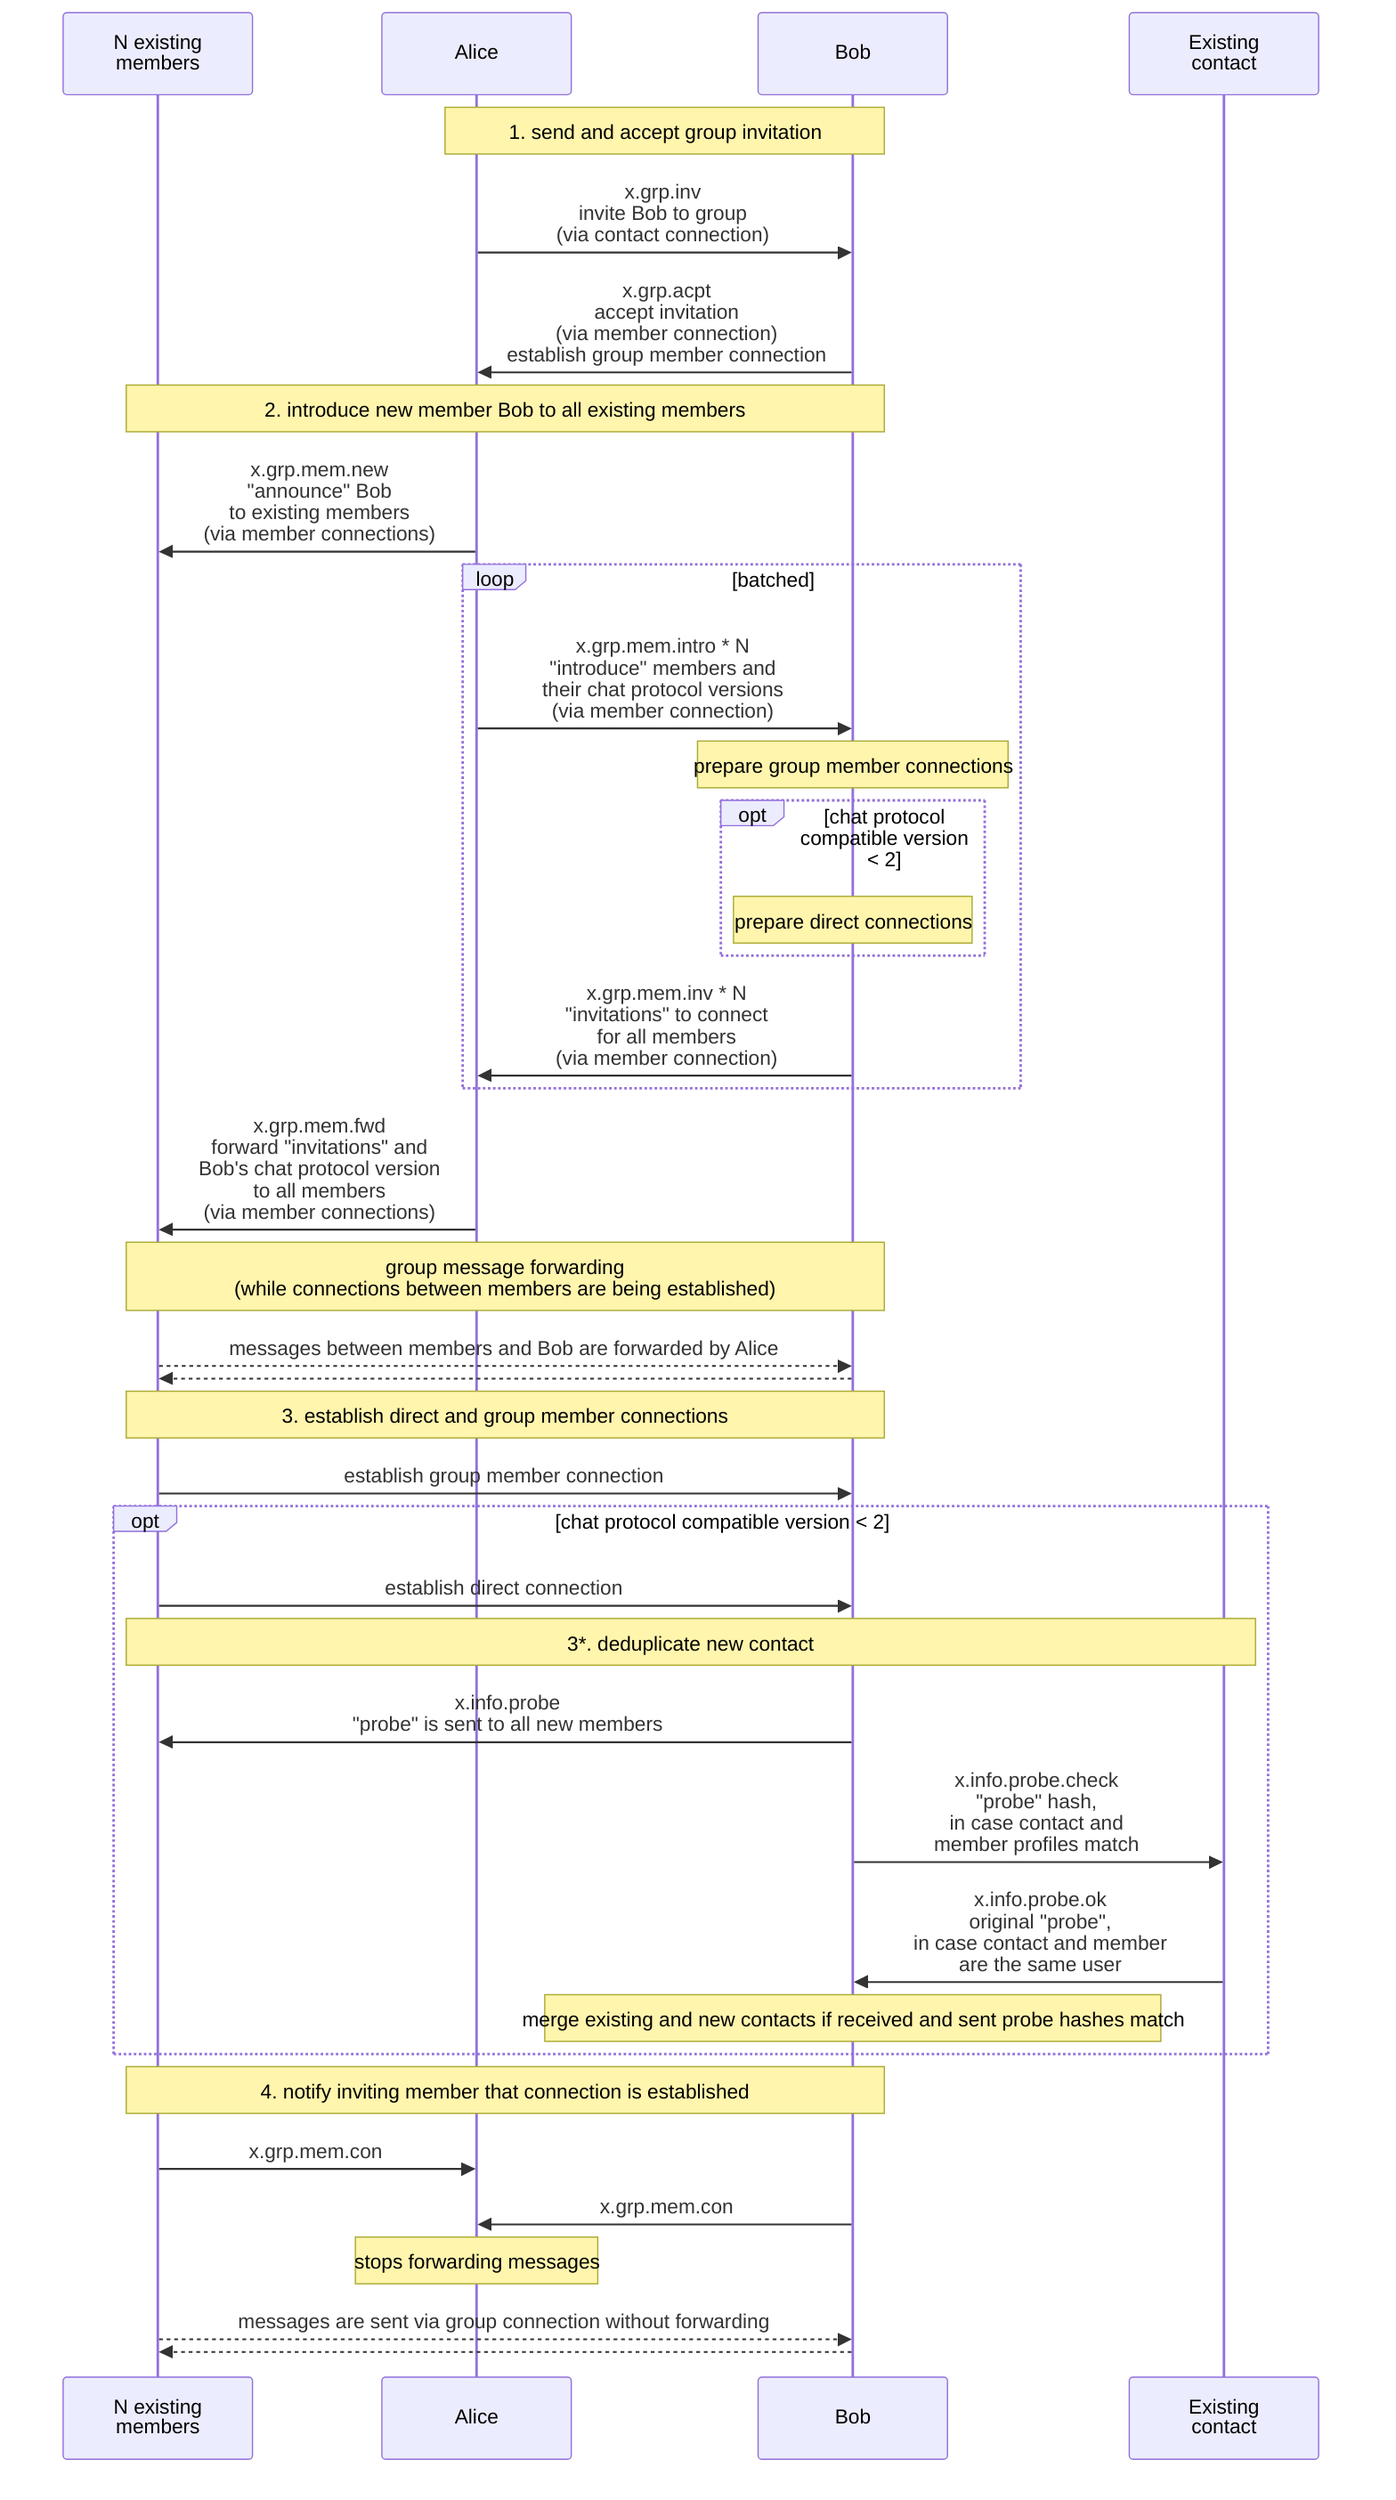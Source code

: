 sequenceDiagram
  participant M as N existing<br>members
  participant A as Alice
  participant B as Bob
  participant C as Existing<br>contact

  note over A, B: 1. send and accept group invitation
  A ->> B: x.grp.inv<br>invite Bob to group<br>(via contact connection)
  B ->> A: x.grp.acpt<br>accept invitation<br>(via member connection)<br>establish group member connection

  note over M, B: 2. introduce new member Bob to all existing members
  A ->> M: x.grp.mem.new<br>"announce" Bob<br>to existing members<br>(via member connections)
  loop batched
    A ->> B: x.grp.mem.intro * N<br>"introduce" members and<br>their chat protocol versions<br>(via member connection)
    note over B: prepare group member connections
    opt chat protocol compatible version < 2
      note over B: prepare direct connections
    end
    B ->> A: x.grp.mem.inv * N<br>"invitations" to connect<br>for all members<br>(via member connection)
  end
  A ->> M: x.grp.mem.fwd<br>forward "invitations" and<br>Bob's chat protocol version<br>to all members<br>(via member connections)

  note over M, B: group message forwarding<br>(while connections between members are being established)
  M -->> B: messages between members and Bob are forwarded by Alice
  B -->> M: 

  note over M, B: 3. establish direct and group member connections
  M ->> B: establish group member connection

  opt chat protocol compatible version < 2
    M ->> B: establish direct connection
    note over M, C: 3*. deduplicate new contact
    B ->> M: x.info.probe<br>"probe" is sent to all new members
    B ->> C: x.info.probe.check<br>"probe" hash,<br>in case contact and<br>member profiles match
    C ->> B: x.info.probe.ok<br> original "probe",<br> in case contact and member<br>are the same user
    note over B: merge existing and new contacts if received and sent probe hashes match
  end

  note over M, B: 4. notify inviting member that connection is established
  M ->> A: x.grp.mem.con
  B ->> A: x.grp.mem.con
  note over A: stops forwarding messages
  M -->> B: messages are sent via group connection without forwarding
  B -->> M: